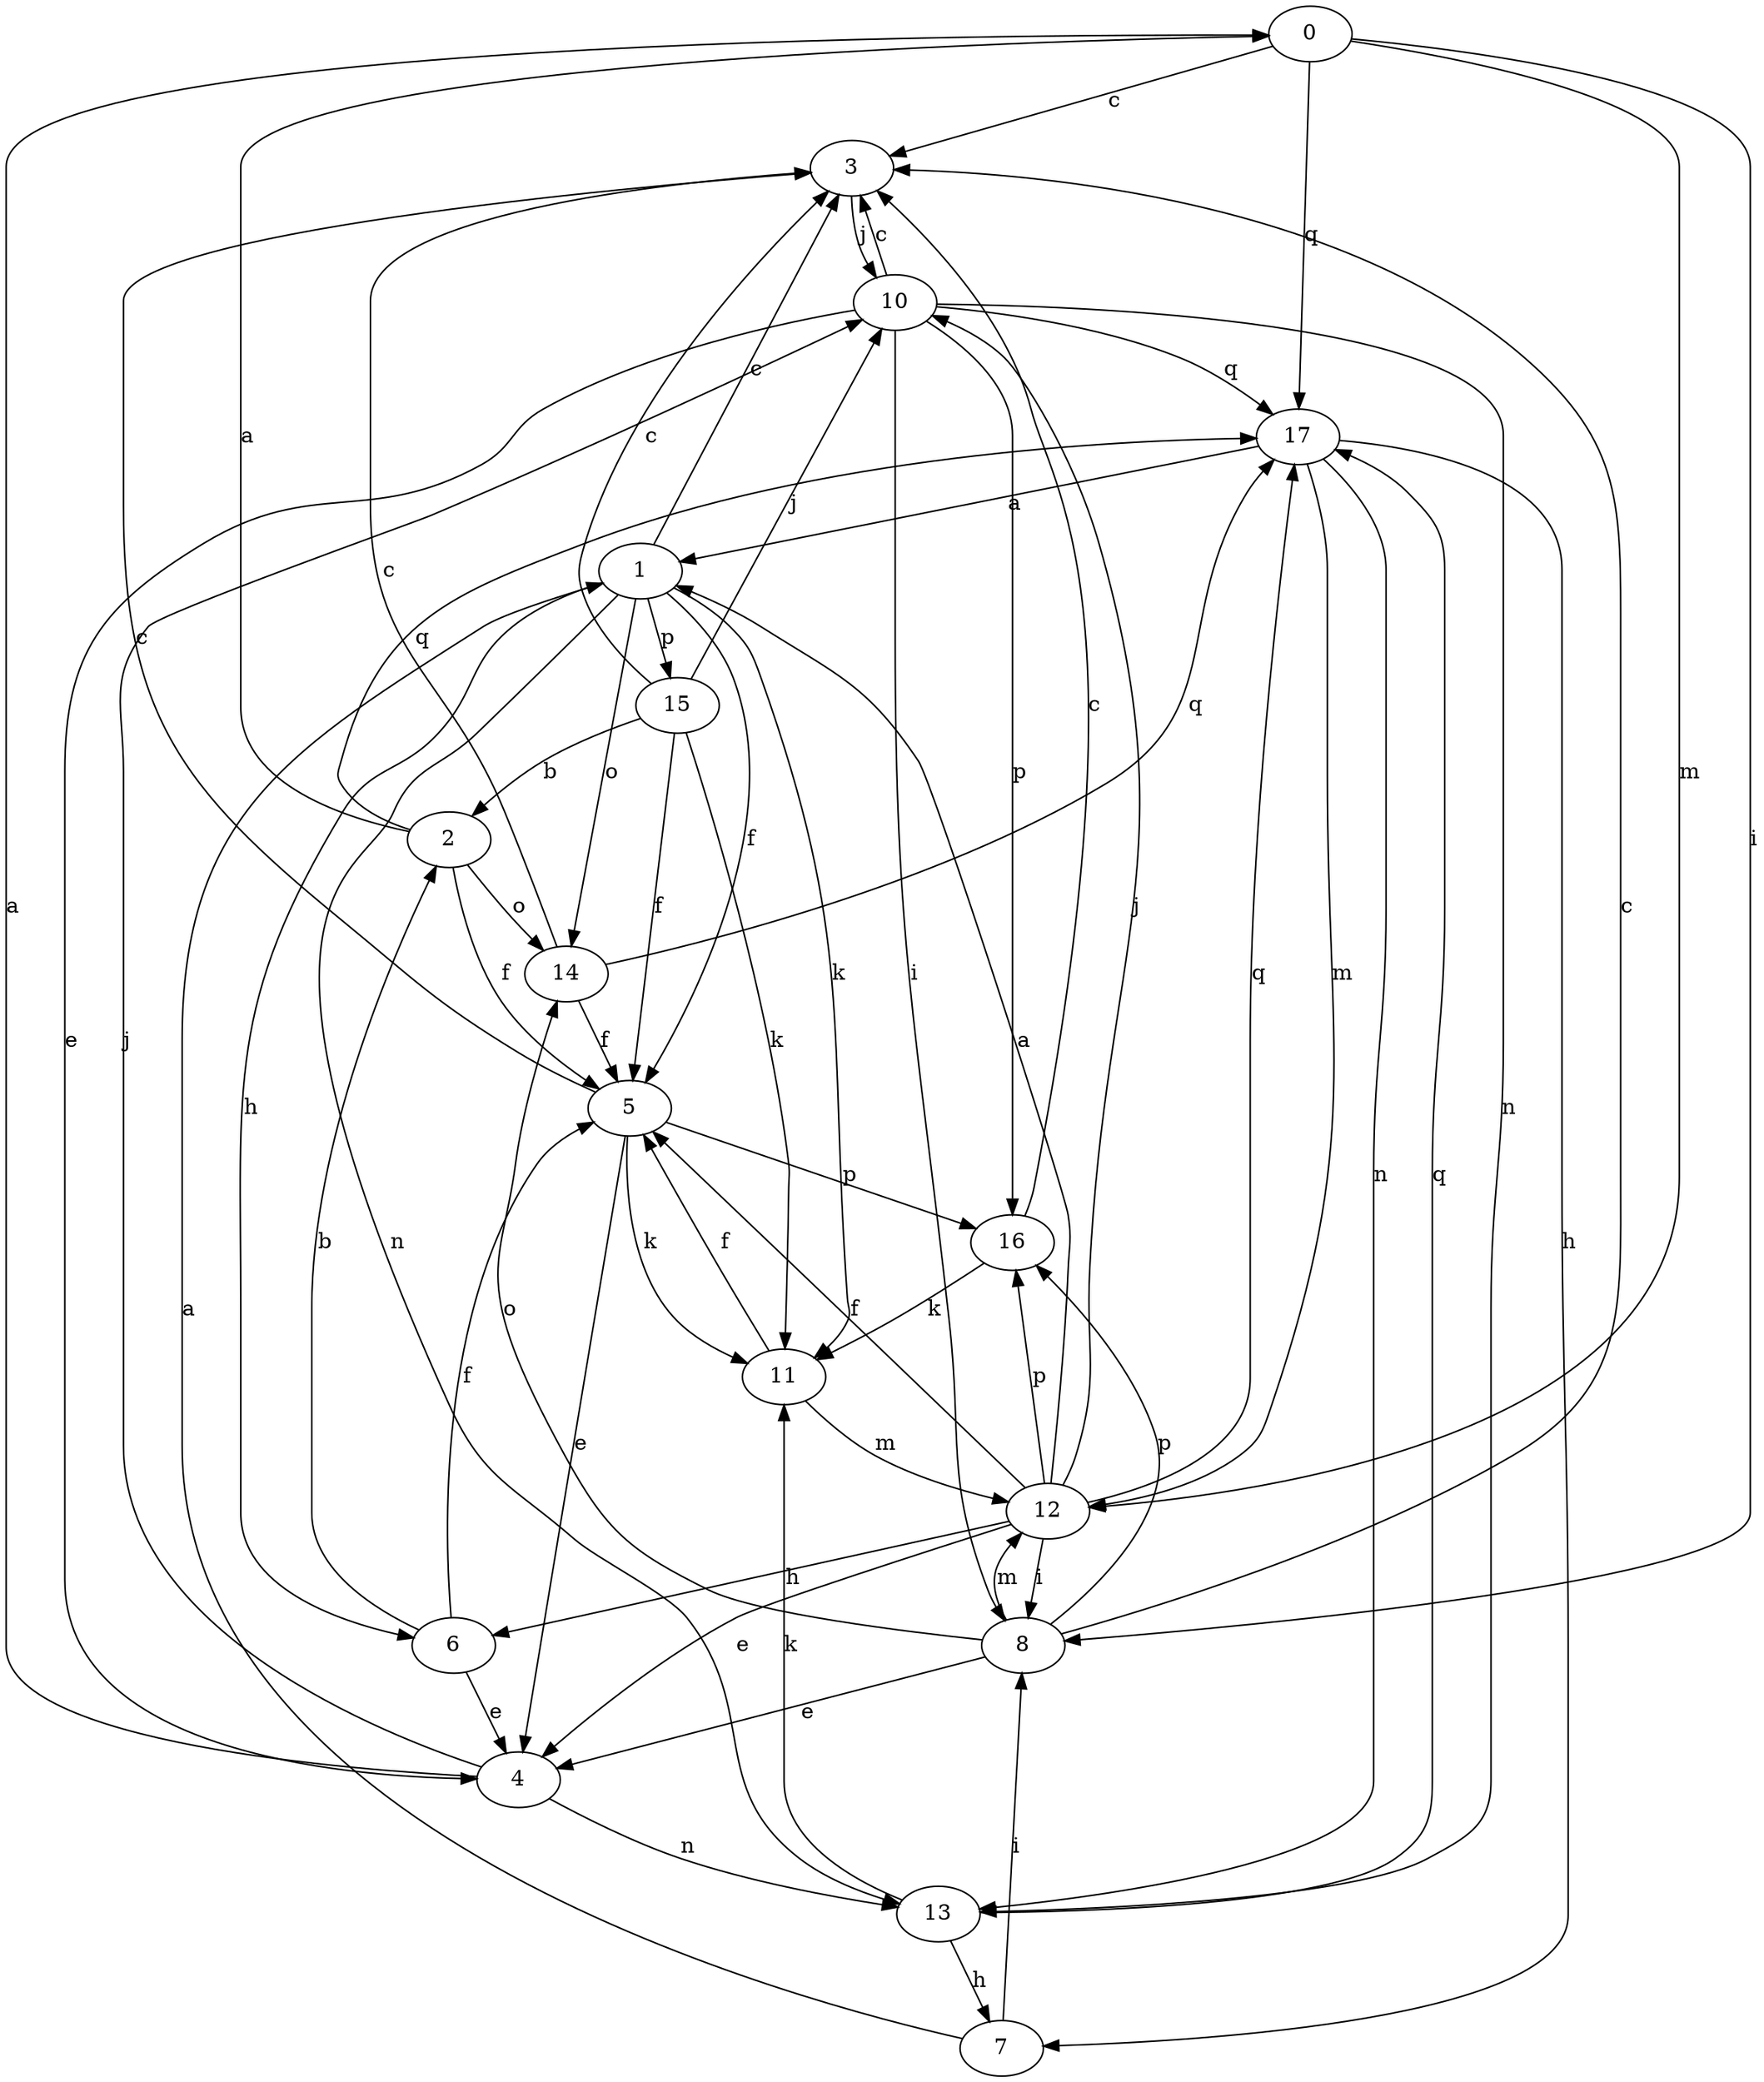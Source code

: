 strict digraph  {
0;
1;
2;
3;
4;
5;
6;
7;
8;
10;
11;
12;
13;
14;
15;
16;
17;
0 -> 3  [label=c];
0 -> 8  [label=i];
0 -> 12  [label=m];
0 -> 17  [label=q];
1 -> 3  [label=c];
1 -> 5  [label=f];
1 -> 6  [label=h];
1 -> 11  [label=k];
1 -> 13  [label=n];
1 -> 14  [label=o];
1 -> 15  [label=p];
2 -> 0  [label=a];
2 -> 5  [label=f];
2 -> 14  [label=o];
2 -> 17  [label=q];
3 -> 10  [label=j];
4 -> 0  [label=a];
4 -> 10  [label=j];
4 -> 13  [label=n];
5 -> 3  [label=c];
5 -> 4  [label=e];
5 -> 11  [label=k];
5 -> 16  [label=p];
6 -> 2  [label=b];
6 -> 4  [label=e];
6 -> 5  [label=f];
7 -> 1  [label=a];
7 -> 8  [label=i];
8 -> 3  [label=c];
8 -> 4  [label=e];
8 -> 12  [label=m];
8 -> 14  [label=o];
8 -> 16  [label=p];
10 -> 3  [label=c];
10 -> 4  [label=e];
10 -> 8  [label=i];
10 -> 13  [label=n];
10 -> 16  [label=p];
10 -> 17  [label=q];
11 -> 5  [label=f];
11 -> 12  [label=m];
12 -> 1  [label=a];
12 -> 4  [label=e];
12 -> 5  [label=f];
12 -> 6  [label=h];
12 -> 8  [label=i];
12 -> 10  [label=j];
12 -> 16  [label=p];
12 -> 17  [label=q];
13 -> 7  [label=h];
13 -> 11  [label=k];
13 -> 17  [label=q];
14 -> 3  [label=c];
14 -> 5  [label=f];
14 -> 17  [label=q];
15 -> 2  [label=b];
15 -> 3  [label=c];
15 -> 5  [label=f];
15 -> 10  [label=j];
15 -> 11  [label=k];
16 -> 3  [label=c];
16 -> 11  [label=k];
17 -> 1  [label=a];
17 -> 7  [label=h];
17 -> 12  [label=m];
17 -> 13  [label=n];
}
